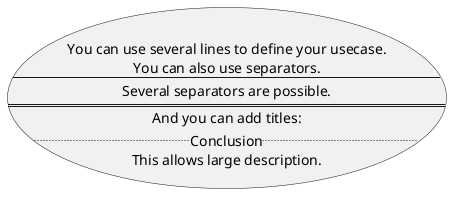 @startuml
'https://plantuml.com/use-case-diagram

usecase UC1 as "You can use several lines to define your usecase.
You can also use separators.
--
Several separators are possible.
==
And you can add titles:
..Conclusion..
This allows large description."

@enduml